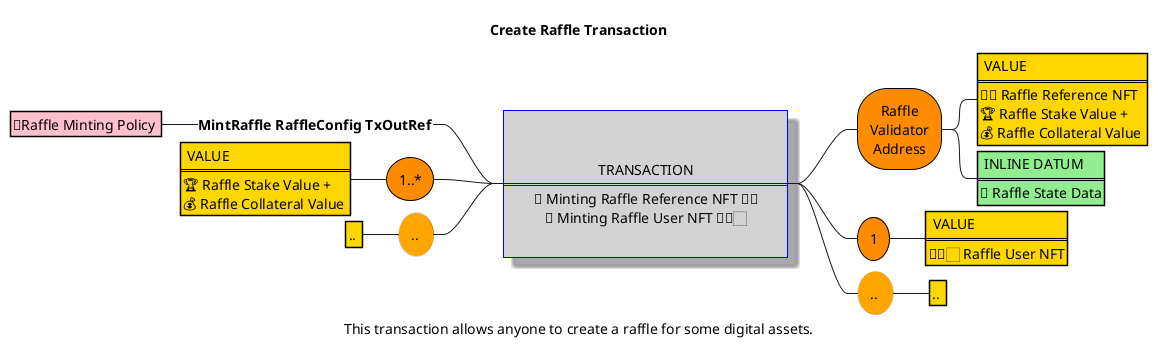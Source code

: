 @startmindmap Mindmap-CreateRaffle


<style>
mindmapDiagram {
    node   {
        LineColor black
        Padding 12
        Margin 3
        HorizontalAlignment center
        .mandatory {
            BackgroundColor darkorange
            RoundCorner 60
            MaximumWidth 100
            LineThickness 1
        }
        .opt {
            BackgroundColor orange
            RoundCorner 60
            LineThickness 0
        }
        .datum {
            HorizontalAlignment left
            RoundCorner 0
            BackgroundColor lightgreen
            Padding 3
        }
        .ref {
            HorizontalAlignment left
            RoundCorner 60
            MaximumWidth 100
            LineThickness 1
        }
        .value {
            HorizontalAlignment left
            RoundCorner 0
            BackgroundColor gold
            Padding 3
        }
        .minting {
            HorizontalAlignment left
            RoundCorner 0
            BackgroundColor pink
            Padding 3
        }
    }

    rootNode {
        Padding 30
        Margin 20
        LineColor blue
        BackgroundColor lightgrey
        LineThickness 1.0
        RoundCorner 0
        Shadowing 10.0
    }
}
</style>


title Create Raffle Transaction
caption  This transaction allows anyone to create a raffle for some digital assets.

' 🔥
' 🎫
' 🎟️
'🏆
'🔗
' 

*:
TRANSACTION
====
🔨 Minting Raffle Reference NFT 🎫🔗
🔨 Minting Raffle User NFT 🎫👦🏻;


left side
**_  **MintRaffle RaffleConfig TxOutRef**
*** 📜Raffle Minting Policy <<minting>>


** 1..* <<mandatory>>
***: VALUE
====
🏆 Raffle Stake Value +
💰 Raffle Collateral Value ; <<value>>
** .. <<opt>>
*** .. <<value>>

right side

** Raffle Validator \nAddress <<mandatory>>
***: VALUE
====
🎫🔗 Raffle Reference NFT
🏆 Raffle Stake Value +
💰 Raffle Collateral Value ; <<value>>
***: INLINE DATUM
====
📝 Raffle State Data; <<datum>>

** 1  <<mandatory>>
***: VALUE
====
🎫👦🏻 Raffle User NFT; <<value>>

** .. <<opt>>
*** .. <<value>>

' legend
'  burning 🔥
'  minting 🔨
'  datum  📝
'  ticket user NFT 🎫👦🏻
'  ticket reference NFT 🎫🔗
'  raffle user NFT 🎟️👦🏻
'  raffle reference NFT 🎟️🔗
'🏆💰🧾📜📃
' end legend


' ** Address with\n Raffle Validator\nRef. Script 
' ***: REF. SCRIPT
' ====
' 🧾  Raffle Validator ; <<ref>>


@endmindmap
